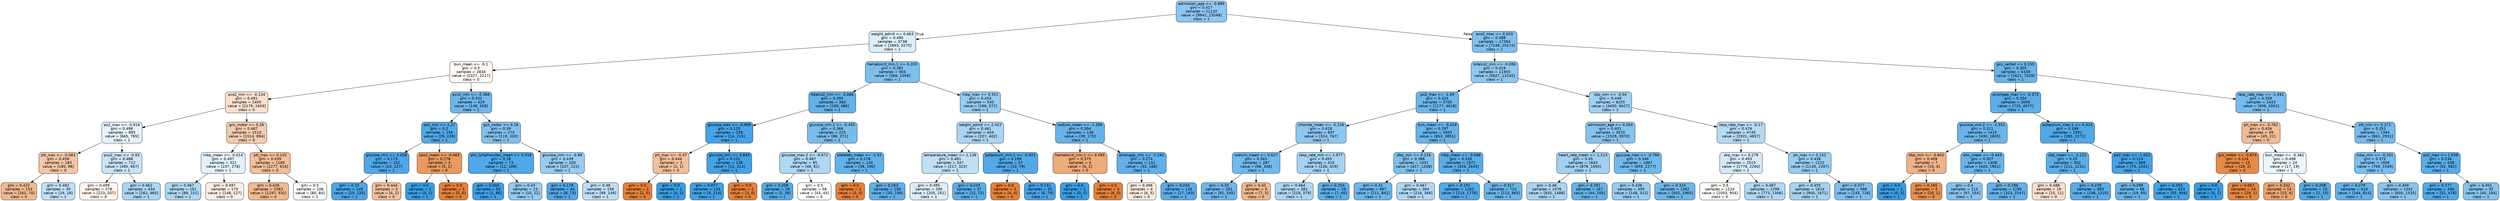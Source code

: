 digraph Tree {
node [shape=box, style="filled, rounded", color="black", fontname="helvetica"] ;
edge [fontname="helvetica"] ;
0 [label="admission_age <= -0.889\ngini = 0.417\nsamples = 21132\nvalue = [9941, 23549]\nclass = 1", fillcolor="#8dc6f0"] ;
1 [label="weight_admit <= 0.663\ngini = 0.495\nsamples = 3738\nvalue = [2693, 3275]\nclass = 1", fillcolor="#dceefa"] ;
0 -> 1 [labeldistance=2.5, labelangle=45, headlabel="True"] ;
2 [label="bun_mean <= -0.1\ngini = 0.5\nsamples = 2834\nvalue = [2327, 2217]\nclass = 0", fillcolor="#fef9f6"] ;
1 -> 2 ;
3 [label="pco2_min <= -0.134\ngini = 0.491\nsamples = 2405\nvalue = [2179, 1659]\nclass = 0", fillcolor="#f9e1d0"] ;
2 -> 3 ;
4 [label="po2_max <= -0.916\ngini = 0.498\nsamples = 895\nvalue = [665, 765]\nclass = 1", fillcolor="#e5f2fc"] ;
3 -> 4 ;
5 [label="ptt_max <= -0.083\ngini = 0.456\nsamples = 183\nvalue = [180, 98]\nclass = 0", fillcolor="#f3c6a5"] ;
4 -> 5 ;
6 [label="gini = 0.422\nsamples = 153\nvalue = [161, 70]\nclass = 0", fillcolor="#f0b88f"] ;
5 -> 6 ;
7 [label="gini = 0.482\nsamples = 30\nvalue = [19, 28]\nclass = 1", fillcolor="#bfe0f7"] ;
5 -> 7 ;
8 [label="pco2_max <= -0.65\ngini = 0.488\nsamples = 712\nvalue = [485, 667]\nclass = 1", fillcolor="#c9e4f8"] ;
4 -> 8 ;
9 [label="gini = 0.499\nsamples = 278\nvalue = [223, 207]\nclass = 0", fillcolor="#fdf6f1"] ;
8 -> 9 ;
10 [label="gini = 0.462\nsamples = 434\nvalue = [262, 460]\nclass = 1", fillcolor="#aad5f4"] ;
8 -> 10 ;
11 [label="gcs_motor <= 0.26\ngini = 0.467\nsamples = 1510\nvalue = [1514, 894]\nclass = 0", fillcolor="#f4cbae"] ;
3 -> 11 ;
12 [label="mbp_mean <= -0.014\ngini = 0.497\nsamples = 321\nvalue = [237, 278]\nclass = 1", fillcolor="#e2f1fb"] ;
11 -> 12 ;
13 [label="gini = 0.467\nsamples = 151\nvalue = [89, 151]\nclass = 1", fillcolor="#aed7f4"] ;
12 -> 13 ;
14 [label="gini = 0.497\nsamples = 170\nvalue = [148, 127]\nclass = 0", fillcolor="#fbede3"] ;
12 -> 14 ;
15 [label="ptt_max <= 0.102\ngini = 0.439\nsamples = 1189\nvalue = [1277, 616]\nclass = 0", fillcolor="#f2be99"] ;
11 -> 15 ;
16 [label="gini = 0.426\nsamples = 1083\nvalue = [1197, 532]\nclass = 0", fillcolor="#f1b991"] ;
15 -> 16 ;
17 [label="gini = 0.5\nsamples = 106\nvalue = [80, 84]\nclass = 1", fillcolor="#f6fafe"] ;
15 -> 17 ;
18 [label="pco2_min <= -0.388\ngini = 0.331\nsamples = 429\nvalue = [148, 558]\nclass = 1", fillcolor="#6eb7ec"] ;
2 -> 18 ;
19 [label="po2_min <= 1.27\ngini = 0.2\nsamples = 156\nvalue = [29, 228]\nclass = 1", fillcolor="#52a9e8"] ;
18 -> 19 ;
20 [label="glucose_min <= 3.058\ngini = 0.173\nsamples = 152\nvalue = [24, 227]\nclass = 1", fillcolor="#4ea7e8"] ;
19 -> 20 ;
21 [label="gini = 0.15\nsamples = 149\nvalue = [20, 225]\nclass = 1", fillcolor="#4ba6e7"] ;
20 -> 21 ;
22 [label="gini = 0.444\nsamples = 3\nvalue = [4, 2]\nclass = 0", fillcolor="#f2c09c"] ;
20 -> 22 ;
23 [label="spo2_mean <= -0.463\ngini = 0.278\nsamples = 4\nvalue = [5, 1]\nclass = 0", fillcolor="#ea9a61"] ;
19 -> 23 ;
24 [label="gini = 0.0\nsamples = 1\nvalue = [0, 1]\nclass = 1", fillcolor="#399de5"] ;
23 -> 24 ;
25 [label="gini = 0.0\nsamples = 3\nvalue = [5, 0]\nclass = 0", fillcolor="#e58139"] ;
23 -> 25 ;
26 [label="gcs_motor <= 0.26\ngini = 0.39\nsamples = 273\nvalue = [119, 330]\nclass = 1", fillcolor="#80c0ee"] ;
18 -> 26 ;
27 [label="abs_lymphocytes_mean <= 0.018\ngini = 0.18\nsamples = 73\nvalue = [12, 108]\nclass = 1", fillcolor="#4fa8e8"] ;
26 -> 27 ;
28 [label="gini = 0.044\nsamples = 50\nvalue = [2, 86]\nclass = 1", fillcolor="#3e9fe6"] ;
27 -> 28 ;
29 [label="gini = 0.43\nsamples = 23\nvalue = [10, 22]\nclass = 1", fillcolor="#93caf1"] ;
27 -> 29 ;
30 [label="glucose_min <= -0.89\ngini = 0.439\nsamples = 200\nvalue = [107, 222]\nclass = 1", fillcolor="#98ccf2"] ;
26 -> 30 ;
31 [label="gini = 0.178\nsamples = 44\nvalue = [8, 73]\nclass = 1", fillcolor="#4fa8e8"] ;
30 -> 31 ;
32 [label="gini = 0.48\nsamples = 156\nvalue = [99, 149]\nclass = 1", fillcolor="#bddef6"] ;
30 -> 32 ;
33 [label="hematocrit_min.1 <= 0.203\ngini = 0.382\nsamples = 904\nvalue = [366, 1058]\nclass = 1", fillcolor="#7dbfee"] ;
1 -> 33 ;
34 [label="totalco2_min <= -0.086\ngini = 0.283\nsamples = 364\nvalue = [100, 486]\nclass = 1", fillcolor="#62b1ea"] ;
33 -> 34 ;
35 [label="glucose_max <= -0.909\ngini = 0.115\nsamples = 139\nvalue = [14, 215]\nclass = 1", fillcolor="#46a3e7"] ;
34 -> 35 ;
36 [label="ph_max <= -0.47\ngini = 0.444\nsamples = 3\nvalue = [2, 1]\nclass = 0", fillcolor="#f2c09c"] ;
35 -> 36 ;
37 [label="gini = 0.0\nsamples = 2\nvalue = [2, 0]\nclass = 0", fillcolor="#e58139"] ;
36 -> 37 ;
38 [label="gini = 0.0\nsamples = 1\nvalue = [0, 1]\nclass = 1", fillcolor="#399de5"] ;
36 -> 38 ;
39 [label="glucose_min <= 3.843\ngini = 0.101\nsamples = 136\nvalue = [12, 214]\nclass = 1", fillcolor="#44a2e6"] ;
35 -> 39 ;
40 [label="gini = 0.077\nsamples = 134\nvalue = [9, 214]\nclass = 1", fillcolor="#41a1e6"] ;
39 -> 40 ;
41 [label="gini = 0.0\nsamples = 2\nvalue = [3, 0]\nclass = 0", fillcolor="#e58139"] ;
39 -> 41 ;
42 [label="glucose_min.2 <= -0.455\ngini = 0.366\nsamples = 225\nvalue = [86, 271]\nclass = 1", fillcolor="#78bced"] ;
34 -> 42 ;
43 [label="glucose_max.2 <= -0.672\ngini = 0.467\nsamples = 85\nvalue = [48, 81]\nclass = 1", fillcolor="#aed7f4"] ;
42 -> 43 ;
44 [label="gini = 0.206\nsamples = 29\nvalue = [5, 38]\nclass = 1", fillcolor="#53aae8"] ;
43 -> 44 ;
45 [label="gini = 0.5\nsamples = 56\nvalue = [43, 43]\nclass = 0", fillcolor="#ffffff"] ;
43 -> 45 ;
46 [label="platelets_mean <= -1.52\ngini = 0.278\nsamples = 140\nvalue = [38, 190]\nclass = 1", fillcolor="#61b1ea"] ;
42 -> 46 ;
47 [label="gini = 0.0\nsamples = 2\nvalue = [3, 0]\nclass = 0", fillcolor="#e58139"] ;
46 -> 47 ;
48 [label="gini = 0.263\nsamples = 138\nvalue = [35, 190]\nclass = 1", fillcolor="#5dafea"] ;
46 -> 48 ;
49 [label="mbp_max <= 0.551\ngini = 0.433\nsamples = 540\nvalue = [266, 572]\nclass = 1", fillcolor="#95cbf1"] ;
33 -> 49 ;
50 [label="weight_admit <= 2.422\ngini = 0.461\nsamples = 404\nvalue = [227, 402]\nclass = 1", fillcolor="#a9d4f4"] ;
49 -> 50 ;
51 [label="temperature_mean <= 1.136\ngini = 0.481\nsamples = 347\nvalue = [217, 323]\nclass = 1", fillcolor="#bedff6"] ;
50 -> 51 ;
52 [label="gini = 0.495\nsamples = 290\nvalue = [205, 251]\nclass = 1", fillcolor="#dbedfa"] ;
51 -> 52 ;
53 [label="gini = 0.245\nsamples = 57\nvalue = [12, 72]\nclass = 1", fillcolor="#5aade9"] ;
51 -> 53 ;
54 [label="potassium_min.1 <= -0.821\ngini = 0.199\nsamples = 57\nvalue = [10, 79]\nclass = 1", fillcolor="#52a9e8"] ;
50 -> 54 ;
55 [label="gini = 0.0\nsamples = 2\nvalue = [4, 0]\nclass = 0", fillcolor="#e58139"] ;
54 -> 55 ;
56 [label="gini = 0.131\nsamples = 55\nvalue = [6, 79]\nclass = 1", fillcolor="#48a4e7"] ;
54 -> 56 ;
57 [label="sodium_mean <= -1.356\ngini = 0.304\nsamples = 136\nvalue = [39, 170]\nclass = 1", fillcolor="#66b3eb"] ;
49 -> 57 ;
58 [label="hematocrit_min.1 <= 0.495\ngini = 0.375\nsamples = 4\nvalue = [6, 2]\nclass = 0", fillcolor="#eeab7b"] ;
57 -> 58 ;
59 [label="gini = 0.0\nsamples = 1\nvalue = [0, 2]\nclass = 1", fillcolor="#399de5"] ;
58 -> 59 ;
60 [label="gini = 0.0\nsamples = 3\nvalue = [6, 0]\nclass = 0", fillcolor="#e58139"] ;
58 -> 60 ;
61 [label="aniongap_min <= -1.242\ngini = 0.274\nsamples = 132\nvalue = [33, 168]\nclass = 1", fillcolor="#60b0ea"] ;
57 -> 61 ;
62 [label="gini = 0.496\nsamples = 6\nvalue = [6, 5]\nclass = 0", fillcolor="#fbeade"] ;
61 -> 62 ;
63 [label="gini = 0.244\nsamples = 126\nvalue = [27, 163]\nclass = 1", fillcolor="#5aade9"] ;
61 -> 63 ;
64 [label="pco2_max <= 0.033\ngini = 0.388\nsamples = 17394\nvalue = [7248, 20274]\nclass = 1", fillcolor="#80c0ee"] ;
0 -> 64 [labeldistance=2.5, labelangle=-45, headlabel="False"] ;
65 [label="totalco2_min <= -0.086\ngini = 0.419\nsamples = 11955\nvalue = [5627, 13245]\nclass = 1", fillcolor="#8dc7f0"] ;
64 -> 65 ;
66 [label="po2_max <= -1.09\ngini = 0.324\nsamples = 3700\nvalue = [1177, 4618]\nclass = 1", fillcolor="#6bb6ec"] ;
65 -> 66 ;
67 [label="chloride_mean <= -0.228\ngini = 0.418\nsamples = 697\nvalue = [324, 767]\nclass = 1", fillcolor="#8dc6f0"] ;
66 -> 67 ;
68 [label="sodium_mean <= 0.627\ngini = 0.343\nsamples = 287\nvalue = [98, 348]\nclass = 1", fillcolor="#71b9ec"] ;
67 -> 68 ;
69 [label="gini = 0.33\nsamples = 281\nvalue = [91, 345]\nclass = 1", fillcolor="#6db7ec"] ;
68 -> 69 ;
70 [label="gini = 0.42\nsamples = 6\nvalue = [7, 3]\nclass = 0", fillcolor="#f0b78e"] ;
68 -> 70 ;
71 [label="resp_rate_min <= 1.977\ngini = 0.455\nsamples = 410\nvalue = [226, 419]\nclass = 1", fillcolor="#a4d2f3"] ;
67 -> 71 ;
72 [label="gini = 0.464\nsamples = 381\nvalue = [219, 379]\nclass = 1", fillcolor="#abd6f4"] ;
71 -> 72 ;
73 [label="gini = 0.254\nsamples = 29\nvalue = [7, 40]\nclass = 1", fillcolor="#5caeea"] ;
71 -> 73 ;
74 [label="bun_mean <= -0.419\ngini = 0.297\nsamples = 3003\nvalue = [853, 3851]\nclass = 1", fillcolor="#65b3eb"] ;
66 -> 74 ;
75 [label="dbp_min <= 0.134\ngini = 0.386\nsamples = 1031\nvalue = [427, 1208]\nclass = 1", fillcolor="#7fc0ee"] ;
74 -> 75 ;
76 [label="gini = 0.32\nsamples = 667\nvalue = [211, 842]\nclass = 1", fillcolor="#6bb6ec"] ;
75 -> 76 ;
77 [label="gini = 0.467\nsamples = 364\nvalue = [216, 366]\nclass = 1", fillcolor="#aed7f4"] ;
75 -> 77 ;
78 [label="mbp_mean <= -0.068\ngini = 0.239\nsamples = 1972\nvalue = [426, 2643]\nclass = 1", fillcolor="#59ade9"] ;
74 -> 78 ;
79 [label="gini = 0.191\nsamples = 1262\nvalue = [213, 1778]\nclass = 1", fillcolor="#51a9e8"] ;
78 -> 79 ;
80 [label="gini = 0.317\nsamples = 710\nvalue = [213, 865]\nclass = 1", fillcolor="#6ab5eb"] ;
78 -> 80 ;
81 [label="sbp_min <= -0.04\ngini = 0.449\nsamples = 8255\nvalue = [4450, 8627]\nclass = 1", fillcolor="#9fd0f2"] ;
65 -> 81 ;
82 [label="admission_age <= 0.304\ngini = 0.401\nsamples = 3510\nvalue = [1529, 3970]\nclass = 1", fillcolor="#85c3ef"] ;
81 -> 82 ;
83 [label="heart_rate_mean <= 1.213\ngini = 0.45\nsamples = 1643\nvalue = [879, 1693]\nclass = 1", fillcolor="#a0d0f2"] ;
82 -> 83 ;
84 [label="gini = 0.46\nsamples = 1476\nvalue = [835, 1488]\nclass = 1", fillcolor="#a8d4f4"] ;
83 -> 84 ;
85 [label="gini = 0.291\nsamples = 167\nvalue = [44, 205]\nclass = 1", fillcolor="#63b2eb"] ;
83 -> 85 ;
86 [label="glucose_max <= -0.766\ngini = 0.346\nsamples = 1867\nvalue = [650, 2277]\nclass = 1", fillcolor="#72b9ec"] ;
82 -> 86 ;
87 [label="gini = 0.436\nsamples = 305\nvalue = [148, 312]\nclass = 1", fillcolor="#97cbf1"] ;
86 -> 87 ;
88 [label="gini = 0.324\nsamples = 1562\nvalue = [502, 1965]\nclass = 1", fillcolor="#6cb6ec"] ;
86 -> 88 ;
89 [label="resp_rate_max <= -0.17\ngini = 0.474\nsamples = 4745\nvalue = [2921, 4657]\nclass = 1", fillcolor="#b5daf5"] ;
81 -> 89 ;
90 [label="sbp_max <= 0.279\ngini = 0.493\nsamples = 2523\nvalue = [1776, 2260]\nclass = 1", fillcolor="#d5eaf9"] ;
89 -> 90 ;
91 [label="gini = 0.5\nsamples = 1224\nvalue = [1003, 954]\nclass = 0", fillcolor="#fef9f5"] ;
90 -> 91 ;
92 [label="gini = 0.467\nsamples = 1299\nvalue = [773, 1306]\nclass = 1", fillcolor="#aed7f4"] ;
90 -> 92 ;
93 [label="ph_max <= 0.152\ngini = 0.438\nsamples = 2222\nvalue = [1145, 2397]\nclass = 1", fillcolor="#98ccf1"] ;
89 -> 93 ;
94 [label="gini = 0.455\nsamples = 1624\nvalue = [900, 1671]\nclass = 1", fillcolor="#a4d2f3"] ;
93 -> 94 ;
95 [label="gini = 0.377\nsamples = 598\nvalue = [245, 726]\nclass = 1", fillcolor="#7cbeee"] ;
93 -> 95 ;
96 [label="gcs_verbal <= 0.155\ngini = 0.305\nsamples = 5439\nvalue = [1621, 7029]\nclass = 1", fillcolor="#67b4eb"] ;
64 -> 96 ;
97 [label="aniongap_max <= -0.373\ngini = 0.254\nsamples = 3006\nvalue = [715, 4077]\nclass = 1", fillcolor="#5caeea"] ;
96 -> 97 ;
98 [label="glucose_min.2 <= -1.551\ngini = 0.311\nsamples = 1415\nvalue = [430, 1805]\nclass = 1", fillcolor="#68b4eb"] ;
97 -> 98 ;
99 [label="dbp_min <= -0.842\ngini = 0.408\nsamples = 7\nvalue = [10, 4]\nclass = 0", fillcolor="#efb388"] ;
98 -> 99 ;
100 [label="gini = 0.0\nsamples = 2\nvalue = [0, 3]\nclass = 1", fillcolor="#399de5"] ;
99 -> 100 ;
101 [label="gini = 0.165\nsamples = 5\nvalue = [10, 1]\nclass = 0", fillcolor="#e88e4d"] ;
99 -> 101 ;
102 [label="wbc_mean <= -0.444\ngini = 0.307\nsamples = 1408\nvalue = [420, 1801]\nclass = 1", fillcolor="#67b4eb"] ;
98 -> 102 ;
103 [label="gini = 0.4\nsamples = 213\nvalue = [97, 254]\nclass = 1", fillcolor="#85c2ef"] ;
102 -> 103 ;
104 [label="gini = 0.286\nsamples = 1195\nvalue = [323, 1547]\nclass = 1", fillcolor="#62b1ea"] ;
102 -> 104 ;
105 [label="potassium_max.1 <= 0.324\ngini = 0.198\nsamples = 1591\nvalue = [285, 2272]\nclass = 1", fillcolor="#52a9e8"] ;
97 -> 105 ;
106 [label="sbp_mean <= -2.122\ngini = 0.25\nsamples = 902\nvalue = [211, 1231]\nclass = 1", fillcolor="#5baee9"] ;
105 -> 106 ;
107 [label="gini = 0.488\nsamples = 19\nvalue = [15, 11]\nclass = 0", fillcolor="#f8ddca"] ;
106 -> 107 ;
108 [label="gini = 0.239\nsamples = 883\nvalue = [196, 1220]\nclass = 1", fillcolor="#59ade9"] ;
106 -> 108 ;
109 [label="po2_max <= -1.022\ngini = 0.124\nsamples = 689\nvalue = [74, 1041]\nclass = 1", fillcolor="#47a4e7"] ;
105 -> 109 ;
110 [label="gini = 0.299\nsamples = 66\nvalue = [19, 85]\nclass = 1", fillcolor="#65b3eb"] ;
109 -> 110 ;
111 [label="gini = 0.103\nsamples = 623\nvalue = [55, 956]\nclass = 1", fillcolor="#44a3e6"] ;
109 -> 111 ;
112 [label="resp_rate_max <= -1.491\ngini = 0.359\nsamples = 2433\nvalue = [906, 2952]\nclass = 1", fillcolor="#76bbed"] ;
96 -> 112 ;
113 [label="ph_max <= -0.782\ngini = 0.434\nsamples = 39\nvalue = [45, 21]\nclass = 0", fillcolor="#f1bc95"] ;
112 -> 113 ;
114 [label="gcs_motor <= -0.874\ngini = 0.124\nsamples = 15\nvalue = [28, 2]\nclass = 0", fillcolor="#e78a47"] ;
113 -> 114 ;
115 [label="gini = 0.0\nsamples = 1\nvalue = [0, 1]\nclass = 1", fillcolor="#399de5"] ;
114 -> 115 ;
116 [label="gini = 0.067\nsamples = 14\nvalue = [28, 1]\nclass = 0", fillcolor="#e68640"] ;
114 -> 116 ;
117 [label="bun_mean <= -0.382\ngini = 0.498\nsamples = 24\nvalue = [17, 19]\nclass = 1", fillcolor="#eaf5fc"] ;
113 -> 117 ;
118 [label="gini = 0.332\nsamples = 14\nvalue = [15, 4]\nclass = 0", fillcolor="#eca36e"] ;
117 -> 118 ;
119 [label="gini = 0.208\nsamples = 10\nvalue = [2, 15]\nclass = 1", fillcolor="#53aae8"] ;
117 -> 119 ;
120 [label="ptt_min <= 0.272\ngini = 0.351\nsamples = 2394\nvalue = [861, 2931]\nclass = 1", fillcolor="#73baed"] ;
112 -> 120 ;
121 [label="mbp_min <= -0.331\ngini = 0.372\nsamples = 1956\nvalue = [769, 2349]\nclass = 1", fillcolor="#7abdee"] ;
120 -> 121 ;
122 [label="gini = 0.279\nsamples = 614\nvalue = [164, 814]\nclass = 1", fillcolor="#61b1ea"] ;
121 -> 122 ;
123 [label="gini = 0.406\nsamples = 1342\nvalue = [605, 1535]\nclass = 1", fillcolor="#87c4ef"] ;
121 -> 123 ;
124 [label="po2_max <= 1.038\ngini = 0.236\nsamples = 438\nvalue = [92, 582]\nclass = 1", fillcolor="#58ace9"] ;
120 -> 124 ;
125 [label="gini = 0.177\nsamples = 346\nvalue = [52, 478]\nclass = 1", fillcolor="#4fa8e8"] ;
124 -> 125 ;
126 [label="gini = 0.401\nsamples = 92\nvalue = [40, 104]\nclass = 1", fillcolor="#85c3ef"] ;
124 -> 126 ;
}